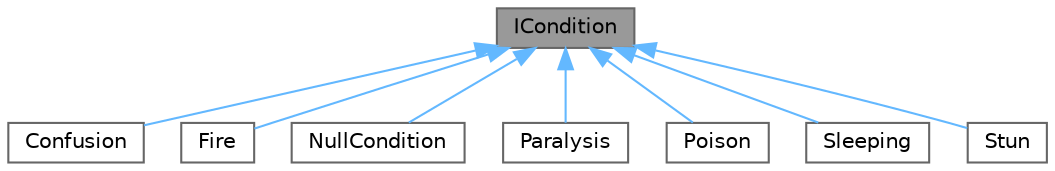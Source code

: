 digraph "ICondition"
{
 // LATEX_PDF_SIZE
  bgcolor="transparent";
  edge [fontname=Helvetica,fontsize=10,labelfontname=Helvetica,labelfontsize=10];
  node [fontname=Helvetica,fontsize=10,shape=box,height=0.2,width=0.4];
  Node1 [id="Node000001",label="ICondition",height=0.2,width=0.4,color="gray40", fillcolor="grey60", style="filled", fontcolor="black",tooltip=" "];
  Node1 -> Node2 [id="edge1_Node000001_Node000002",dir="back",color="steelblue1",style="solid",tooltip=" "];
  Node2 [id="Node000002",label="Confusion",height=0.2,width=0.4,color="gray40", fillcolor="white", style="filled",URL="$class_confusion.html",tooltip="敵の混乱状態処理"];
  Node1 -> Node3 [id="edge2_Node000001_Node000003",dir="back",color="steelblue1",style="solid",tooltip=" "];
  Node3 [id="Node000003",label="Fire",height=0.2,width=0.4,color="gray40", fillcolor="white", style="filled",URL="$class_fire.html",tooltip=" "];
  Node1 -> Node4 [id="edge3_Node000001_Node000004",dir="back",color="steelblue1",style="solid",tooltip=" "];
  Node4 [id="Node000004",label="NullCondition",height=0.2,width=0.4,color="gray40", fillcolor="white", style="filled",URL="$class_null_condition.html",tooltip=" "];
  Node1 -> Node5 [id="edge4_Node000001_Node000005",dir="back",color="steelblue1",style="solid",tooltip=" "];
  Node5 [id="Node000005",label="Paralysis",height=0.2,width=0.4,color="gray40", fillcolor="white", style="filled",URL="$class_paralysis.html",tooltip=" "];
  Node1 -> Node6 [id="edge5_Node000001_Node000006",dir="back",color="steelblue1",style="solid",tooltip=" "];
  Node6 [id="Node000006",label="Poison",height=0.2,width=0.4,color="gray40", fillcolor="white", style="filled",URL="$class_poison.html",tooltip=" "];
  Node1 -> Node7 [id="edge6_Node000001_Node000007",dir="back",color="steelblue1",style="solid",tooltip=" "];
  Node7 [id="Node000007",label="Sleeping",height=0.2,width=0.4,color="gray40", fillcolor="white", style="filled",URL="$class_sleeping.html",tooltip=" "];
  Node1 -> Node8 [id="edge7_Node000001_Node000008",dir="back",color="steelblue1",style="solid",tooltip=" "];
  Node8 [id="Node000008",label="Stun",height=0.2,width=0.4,color="gray40", fillcolor="white", style="filled",URL="$class_stun.html",tooltip="キャラクターのスタン状態処理"];
}

